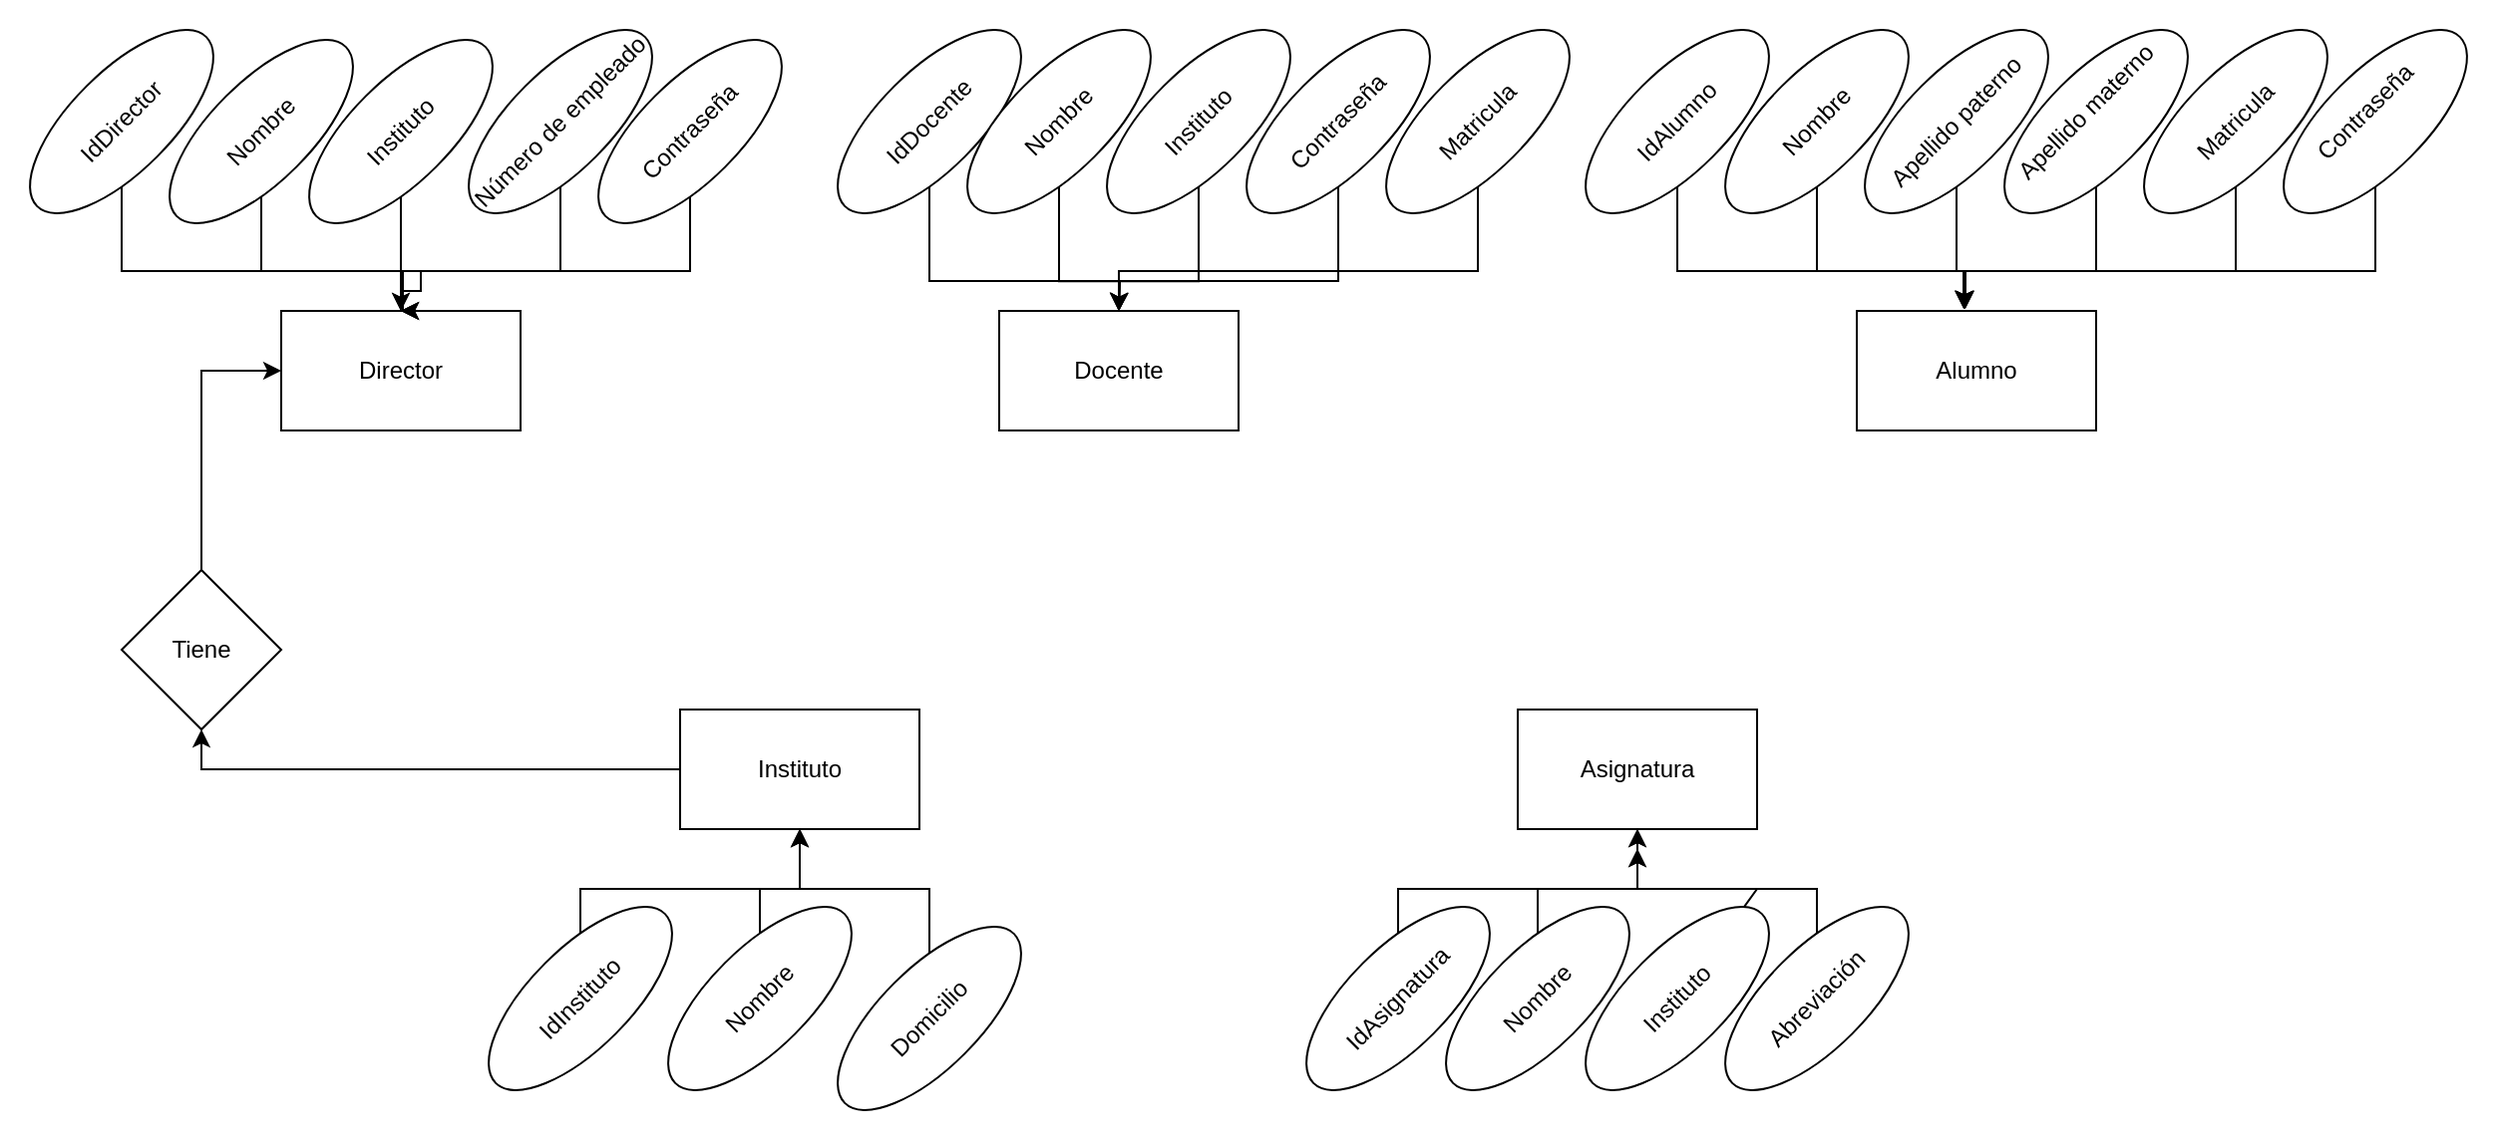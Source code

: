 <mxfile version="22.1.7" type="github">
  <diagram id="R2lEEEUBdFMjLlhIrx00" name="Page-1">
    <mxGraphModel dx="1323" dy="1803" grid="1" gridSize="10" guides="1" tooltips="1" connect="1" arrows="1" fold="1" page="1" pageScale="1" pageWidth="850" pageHeight="1100" math="0" shadow="0" extFonts="Permanent Marker^https://fonts.googleapis.com/css?family=Permanent+Marker">
      <root>
        <mxCell id="0" />
        <mxCell id="1" parent="0" />
        <mxCell id="XWyj95alX0yVlM_vTiqt-1" value="Director " style="rounded=0;whiteSpace=wrap;html=1;" vertex="1" parent="1">
          <mxGeometry x="160" y="140" width="120" height="60" as="geometry" />
        </mxCell>
        <mxCell id="XWyj95alX0yVlM_vTiqt-7" style="edgeStyle=orthogonalEdgeStyle;rounded=0;orthogonalLoop=1;jettySize=auto;html=1;entryX=0.5;entryY=0;entryDx=0;entryDy=0;" edge="1" parent="1" source="XWyj95alX0yVlM_vTiqt-2" target="XWyj95alX0yVlM_vTiqt-1">
          <mxGeometry relative="1" as="geometry">
            <Array as="points">
              <mxPoint x="80" y="120" />
              <mxPoint x="220" y="120" />
            </Array>
          </mxGeometry>
        </mxCell>
        <mxCell id="XWyj95alX0yVlM_vTiqt-2" value="IdDirector " style="ellipse;whiteSpace=wrap;html=1;rotation=-45;" vertex="1" parent="1">
          <mxGeometry x="20" y="20" width="120" height="50" as="geometry" />
        </mxCell>
        <mxCell id="XWyj95alX0yVlM_vTiqt-12" style="edgeStyle=orthogonalEdgeStyle;rounded=0;orthogonalLoop=1;jettySize=auto;html=1;" edge="1" parent="1" source="XWyj95alX0yVlM_vTiqt-3">
          <mxGeometry relative="1" as="geometry">
            <mxPoint x="220.0" y="140" as="targetPoint" />
            <Array as="points">
              <mxPoint x="150" y="120" />
              <mxPoint x="230" y="120" />
              <mxPoint x="230" y="130" />
              <mxPoint x="221" y="130" />
              <mxPoint x="221" y="140" />
            </Array>
          </mxGeometry>
        </mxCell>
        <mxCell id="XWyj95alX0yVlM_vTiqt-3" value="Nombre" style="ellipse;whiteSpace=wrap;html=1;rotation=-45;" vertex="1" parent="1">
          <mxGeometry x="90" y="25" width="120" height="50" as="geometry" />
        </mxCell>
        <mxCell id="XWyj95alX0yVlM_vTiqt-9" style="edgeStyle=orthogonalEdgeStyle;rounded=0;orthogonalLoop=1;jettySize=auto;html=1;" edge="1" parent="1" source="XWyj95alX0yVlM_vTiqt-4">
          <mxGeometry relative="1" as="geometry">
            <mxPoint x="220" y="140" as="targetPoint" />
          </mxGeometry>
        </mxCell>
        <mxCell id="XWyj95alX0yVlM_vTiqt-4" value="Instituto" style="ellipse;whiteSpace=wrap;html=1;rotation=-45;" vertex="1" parent="1">
          <mxGeometry x="160" y="25" width="120" height="50" as="geometry" />
        </mxCell>
        <mxCell id="XWyj95alX0yVlM_vTiqt-10" style="edgeStyle=orthogonalEdgeStyle;rounded=0;orthogonalLoop=1;jettySize=auto;html=1;" edge="1" parent="1" source="XWyj95alX0yVlM_vTiqt-5">
          <mxGeometry relative="1" as="geometry">
            <mxPoint x="220" y="140" as="targetPoint" />
            <Array as="points">
              <mxPoint x="300" y="120" />
              <mxPoint x="220" y="120" />
              <mxPoint x="220" y="125" />
              <mxPoint x="221" y="125" />
            </Array>
          </mxGeometry>
        </mxCell>
        <mxCell id="XWyj95alX0yVlM_vTiqt-5" value="Número de empleado " style="ellipse;whiteSpace=wrap;html=1;rotation=-45;" vertex="1" parent="1">
          <mxGeometry x="240" y="20" width="120" height="50" as="geometry" />
        </mxCell>
        <mxCell id="XWyj95alX0yVlM_vTiqt-11" style="edgeStyle=orthogonalEdgeStyle;rounded=0;orthogonalLoop=1;jettySize=auto;html=1;" edge="1" parent="1" source="XWyj95alX0yVlM_vTiqt-6">
          <mxGeometry relative="1" as="geometry">
            <mxPoint x="220" y="140" as="targetPoint" />
            <Array as="points">
              <mxPoint x="365" y="120" />
              <mxPoint x="221" y="120" />
            </Array>
          </mxGeometry>
        </mxCell>
        <mxCell id="XWyj95alX0yVlM_vTiqt-6" value="Contraseña " style="ellipse;whiteSpace=wrap;html=1;rotation=-45;" vertex="1" parent="1">
          <mxGeometry x="305" y="25" width="120" height="50" as="geometry" />
        </mxCell>
        <mxCell id="XWyj95alX0yVlM_vTiqt-13" value="&lt;div&gt;Docente &lt;br&gt;&lt;/div&gt;" style="rounded=0;whiteSpace=wrap;html=1;" vertex="1" parent="1">
          <mxGeometry x="520" y="140" width="120" height="60" as="geometry" />
        </mxCell>
        <mxCell id="XWyj95alX0yVlM_vTiqt-19" style="edgeStyle=orthogonalEdgeStyle;rounded=0;orthogonalLoop=1;jettySize=auto;html=1;" edge="1" parent="1" source="XWyj95alX0yVlM_vTiqt-14" target="XWyj95alX0yVlM_vTiqt-13">
          <mxGeometry relative="1" as="geometry">
            <Array as="points">
              <mxPoint x="485" y="125" />
              <mxPoint x="580" y="125" />
            </Array>
          </mxGeometry>
        </mxCell>
        <mxCell id="XWyj95alX0yVlM_vTiqt-14" value="IdDocente" style="ellipse;whiteSpace=wrap;html=1;rotation=-45;" vertex="1" parent="1">
          <mxGeometry x="425" y="20" width="120" height="50" as="geometry" />
        </mxCell>
        <mxCell id="XWyj95alX0yVlM_vTiqt-20" style="edgeStyle=orthogonalEdgeStyle;rounded=0;orthogonalLoop=1;jettySize=auto;html=1;" edge="1" parent="1" source="XWyj95alX0yVlM_vTiqt-15">
          <mxGeometry relative="1" as="geometry">
            <mxPoint x="580" y="140" as="targetPoint" />
          </mxGeometry>
        </mxCell>
        <mxCell id="XWyj95alX0yVlM_vTiqt-15" value="Nombre" style="ellipse;whiteSpace=wrap;html=1;rotation=-45;" vertex="1" parent="1">
          <mxGeometry x="490" y="20" width="120" height="50" as="geometry" />
        </mxCell>
        <mxCell id="XWyj95alX0yVlM_vTiqt-21" style="edgeStyle=orthogonalEdgeStyle;rounded=0;orthogonalLoop=1;jettySize=auto;html=1;" edge="1" parent="1" source="XWyj95alX0yVlM_vTiqt-16">
          <mxGeometry relative="1" as="geometry">
            <mxPoint x="580" y="140" as="targetPoint" />
          </mxGeometry>
        </mxCell>
        <mxCell id="XWyj95alX0yVlM_vTiqt-16" value="Instituto" style="ellipse;whiteSpace=wrap;html=1;rotation=-45;" vertex="1" parent="1">
          <mxGeometry x="560" y="20" width="120" height="50" as="geometry" />
        </mxCell>
        <mxCell id="XWyj95alX0yVlM_vTiqt-46" style="edgeStyle=orthogonalEdgeStyle;rounded=0;orthogonalLoop=1;jettySize=auto;html=1;entryX=0.5;entryY=0;entryDx=0;entryDy=0;" edge="1" parent="1" source="XWyj95alX0yVlM_vTiqt-17" target="XWyj95alX0yVlM_vTiqt-13">
          <mxGeometry relative="1" as="geometry">
            <Array as="points">
              <mxPoint x="690" y="125" />
              <mxPoint x="580" y="125" />
            </Array>
          </mxGeometry>
        </mxCell>
        <mxCell id="XWyj95alX0yVlM_vTiqt-17" value="Contraseña" style="ellipse;whiteSpace=wrap;html=1;rotation=-45;" vertex="1" parent="1">
          <mxGeometry x="630" y="20" width="120" height="50" as="geometry" />
        </mxCell>
        <mxCell id="XWyj95alX0yVlM_vTiqt-50" style="edgeStyle=orthogonalEdgeStyle;rounded=0;orthogonalLoop=1;jettySize=auto;html=1;entryX=0.5;entryY=0;entryDx=0;entryDy=0;" edge="1" parent="1" source="XWyj95alX0yVlM_vTiqt-18" target="XWyj95alX0yVlM_vTiqt-13">
          <mxGeometry relative="1" as="geometry">
            <Array as="points">
              <mxPoint x="760" y="120" />
              <mxPoint x="580" y="120" />
            </Array>
          </mxGeometry>
        </mxCell>
        <mxCell id="XWyj95alX0yVlM_vTiqt-18" value="Matricula " style="ellipse;whiteSpace=wrap;html=1;rotation=-45;" vertex="1" parent="1">
          <mxGeometry x="700" y="20" width="120" height="50" as="geometry" />
        </mxCell>
        <mxCell id="XWyj95alX0yVlM_vTiqt-30" value="Alumno " style="rounded=0;whiteSpace=wrap;html=1;" vertex="1" parent="1">
          <mxGeometry x="950" y="140" width="120" height="60" as="geometry" />
        </mxCell>
        <mxCell id="XWyj95alX0yVlM_vTiqt-31" value="IdAlumno" style="ellipse;whiteSpace=wrap;html=1;rotation=-45;" vertex="1" parent="1">
          <mxGeometry x="800" y="20" width="120" height="50" as="geometry" />
        </mxCell>
        <mxCell id="XWyj95alX0yVlM_vTiqt-32" value="Nombre " style="ellipse;whiteSpace=wrap;html=1;rotation=-45;" vertex="1" parent="1">
          <mxGeometry x="870" y="20" width="120" height="50" as="geometry" />
        </mxCell>
        <mxCell id="XWyj95alX0yVlM_vTiqt-33" value="Apellido paterno " style="ellipse;whiteSpace=wrap;html=1;rotation=-45;" vertex="1" parent="1">
          <mxGeometry x="940" y="20" width="120" height="50" as="geometry" />
        </mxCell>
        <mxCell id="XWyj95alX0yVlM_vTiqt-34" value="&lt;div&gt;Contraseña&lt;/div&gt;&lt;div&gt;&lt;br&gt;&lt;/div&gt;" style="ellipse;whiteSpace=wrap;html=1;rotation=-45;" vertex="1" parent="1">
          <mxGeometry x="1150" y="20" width="120" height="50" as="geometry" />
        </mxCell>
        <mxCell id="XWyj95alX0yVlM_vTiqt-35" value="Matricula " style="ellipse;whiteSpace=wrap;html=1;rotation=-45;" vertex="1" parent="1">
          <mxGeometry x="1080" y="20" width="120" height="50" as="geometry" />
        </mxCell>
        <mxCell id="XWyj95alX0yVlM_vTiqt-36" value="&lt;div&gt;Apellido materno &lt;br&gt;&lt;/div&gt;&lt;div&gt;&lt;br&gt;&lt;/div&gt;" style="ellipse;whiteSpace=wrap;html=1;rotation=-45;" vertex="1" parent="1">
          <mxGeometry x="1010" y="20" width="120" height="50" as="geometry" />
        </mxCell>
        <mxCell id="XWyj95alX0yVlM_vTiqt-38" style="edgeStyle=orthogonalEdgeStyle;rounded=0;orthogonalLoop=1;jettySize=auto;html=1;entryX=0.449;entryY=-0.019;entryDx=0;entryDy=0;entryPerimeter=0;" edge="1" parent="1" source="XWyj95alX0yVlM_vTiqt-31" target="XWyj95alX0yVlM_vTiqt-30">
          <mxGeometry relative="1" as="geometry">
            <Array as="points">
              <mxPoint x="860" y="120" />
              <mxPoint x="1004" y="120" />
            </Array>
          </mxGeometry>
        </mxCell>
        <mxCell id="XWyj95alX0yVlM_vTiqt-40" style="edgeStyle=orthogonalEdgeStyle;rounded=0;orthogonalLoop=1;jettySize=auto;html=1;entryX=0.45;entryY=-0.017;entryDx=0;entryDy=0;entryPerimeter=0;" edge="1" parent="1" source="XWyj95alX0yVlM_vTiqt-32" target="XWyj95alX0yVlM_vTiqt-30">
          <mxGeometry relative="1" as="geometry">
            <Array as="points">
              <mxPoint x="930" y="120" />
              <mxPoint x="1004" y="120" />
            </Array>
          </mxGeometry>
        </mxCell>
        <mxCell id="XWyj95alX0yVlM_vTiqt-42" style="edgeStyle=orthogonalEdgeStyle;rounded=0;orthogonalLoop=1;jettySize=auto;html=1;entryX=0.453;entryY=-0.017;entryDx=0;entryDy=0;entryPerimeter=0;" edge="1" parent="1" source="XWyj95alX0yVlM_vTiqt-33" target="XWyj95alX0yVlM_vTiqt-30">
          <mxGeometry relative="1" as="geometry">
            <Array as="points">
              <mxPoint x="1000" y="120" />
              <mxPoint x="1004" y="120" />
            </Array>
          </mxGeometry>
        </mxCell>
        <mxCell id="XWyj95alX0yVlM_vTiqt-43" style="edgeStyle=orthogonalEdgeStyle;rounded=0;orthogonalLoop=1;jettySize=auto;html=1;entryX=0.453;entryY=-0.017;entryDx=0;entryDy=0;entryPerimeter=0;" edge="1" parent="1" source="XWyj95alX0yVlM_vTiqt-36" target="XWyj95alX0yVlM_vTiqt-30">
          <mxGeometry relative="1" as="geometry">
            <Array as="points">
              <mxPoint x="1070" y="120" />
              <mxPoint x="1004" y="120" />
            </Array>
          </mxGeometry>
        </mxCell>
        <mxCell id="XWyj95alX0yVlM_vTiqt-44" style="edgeStyle=orthogonalEdgeStyle;rounded=0;orthogonalLoop=1;jettySize=auto;html=1;entryX=0.447;entryY=-0.017;entryDx=0;entryDy=0;entryPerimeter=0;" edge="1" parent="1" source="XWyj95alX0yVlM_vTiqt-35" target="XWyj95alX0yVlM_vTiqt-30">
          <mxGeometry relative="1" as="geometry">
            <Array as="points">
              <mxPoint x="1140" y="120" />
              <mxPoint x="1004" y="120" />
            </Array>
          </mxGeometry>
        </mxCell>
        <mxCell id="XWyj95alX0yVlM_vTiqt-45" style="edgeStyle=orthogonalEdgeStyle;rounded=0;orthogonalLoop=1;jettySize=auto;html=1;entryX=0.447;entryY=-0.017;entryDx=0;entryDy=0;entryPerimeter=0;" edge="1" parent="1" source="XWyj95alX0yVlM_vTiqt-34" target="XWyj95alX0yVlM_vTiqt-30">
          <mxGeometry relative="1" as="geometry">
            <Array as="points">
              <mxPoint x="1210" y="120" />
              <mxPoint x="1004" y="120" />
            </Array>
          </mxGeometry>
        </mxCell>
        <mxCell id="XWyj95alX0yVlM_vTiqt-71" style="edgeStyle=orthogonalEdgeStyle;rounded=0;orthogonalLoop=1;jettySize=auto;html=1;exitX=0;exitY=0.5;exitDx=0;exitDy=0;entryX=0.5;entryY=1;entryDx=0;entryDy=0;" edge="1" parent="1" source="XWyj95alX0yVlM_vTiqt-52" target="XWyj95alX0yVlM_vTiqt-70">
          <mxGeometry relative="1" as="geometry" />
        </mxCell>
        <mxCell id="XWyj95alX0yVlM_vTiqt-52" value="Instituto" style="rounded=0;whiteSpace=wrap;html=1;" vertex="1" parent="1">
          <mxGeometry x="360" y="340" width="120" height="60" as="geometry" />
        </mxCell>
        <mxCell id="XWyj95alX0yVlM_vTiqt-57" style="edgeStyle=orthogonalEdgeStyle;rounded=0;orthogonalLoop=1;jettySize=auto;html=1;entryX=0.5;entryY=1;entryDx=0;entryDy=0;" edge="1" parent="1" source="XWyj95alX0yVlM_vTiqt-53" target="XWyj95alX0yVlM_vTiqt-52">
          <mxGeometry relative="1" as="geometry">
            <mxPoint x="420" y="410" as="targetPoint" />
            <Array as="points">
              <mxPoint x="310" y="430" />
              <mxPoint x="420" y="430" />
            </Array>
          </mxGeometry>
        </mxCell>
        <mxCell id="XWyj95alX0yVlM_vTiqt-53" value="&lt;div&gt;IdInstituto&lt;/div&gt;" style="ellipse;whiteSpace=wrap;html=1;rotation=-45;" vertex="1" parent="1">
          <mxGeometry x="250" y="460" width="120" height="50" as="geometry" />
        </mxCell>
        <mxCell id="XWyj95alX0yVlM_vTiqt-60" style="edgeStyle=orthogonalEdgeStyle;rounded=0;orthogonalLoop=1;jettySize=auto;html=1;" edge="1" parent="1" source="XWyj95alX0yVlM_vTiqt-55">
          <mxGeometry relative="1" as="geometry">
            <mxPoint x="420" y="400" as="targetPoint" />
            <Array as="points">
              <mxPoint x="400" y="430" />
              <mxPoint x="420" y="430" />
            </Array>
          </mxGeometry>
        </mxCell>
        <mxCell id="XWyj95alX0yVlM_vTiqt-55" value="Nombre" style="ellipse;whiteSpace=wrap;html=1;rotation=-45;" vertex="1" parent="1">
          <mxGeometry x="340" y="460" width="120" height="50" as="geometry" />
        </mxCell>
        <mxCell id="XWyj95alX0yVlM_vTiqt-59" style="edgeStyle=orthogonalEdgeStyle;rounded=0;orthogonalLoop=1;jettySize=auto;html=1;entryX=0.5;entryY=1;entryDx=0;entryDy=0;" edge="1" parent="1" source="XWyj95alX0yVlM_vTiqt-56" target="XWyj95alX0yVlM_vTiqt-52">
          <mxGeometry relative="1" as="geometry">
            <Array as="points">
              <mxPoint x="485" y="430" />
              <mxPoint x="420" y="430" />
            </Array>
          </mxGeometry>
        </mxCell>
        <mxCell id="XWyj95alX0yVlM_vTiqt-56" value="Domicilio" style="ellipse;whiteSpace=wrap;html=1;rotation=-45;" vertex="1" parent="1">
          <mxGeometry x="425" y="470" width="120" height="50" as="geometry" />
        </mxCell>
        <mxCell id="XWyj95alX0yVlM_vTiqt-61" value="Asignatura" style="rounded=0;whiteSpace=wrap;html=1;" vertex="1" parent="1">
          <mxGeometry x="780" y="340" width="120" height="60" as="geometry" />
        </mxCell>
        <mxCell id="XWyj95alX0yVlM_vTiqt-66" style="edgeStyle=orthogonalEdgeStyle;rounded=0;orthogonalLoop=1;jettySize=auto;html=1;" edge="1" parent="1" source="XWyj95alX0yVlM_vTiqt-62">
          <mxGeometry relative="1" as="geometry">
            <mxPoint x="840" y="410" as="targetPoint" />
            <Array as="points">
              <mxPoint x="720" y="430" />
              <mxPoint x="840" y="430" />
            </Array>
          </mxGeometry>
        </mxCell>
        <mxCell id="XWyj95alX0yVlM_vTiqt-62" value="&lt;div&gt;IdAsignatura&lt;/div&gt;" style="ellipse;whiteSpace=wrap;html=1;rotation=-45;" vertex="1" parent="1">
          <mxGeometry x="660" y="460" width="120" height="50" as="geometry" />
        </mxCell>
        <mxCell id="XWyj95alX0yVlM_vTiqt-67" style="edgeStyle=orthogonalEdgeStyle;rounded=0;orthogonalLoop=1;jettySize=auto;html=1;" edge="1" parent="1" source="XWyj95alX0yVlM_vTiqt-63">
          <mxGeometry relative="1" as="geometry">
            <mxPoint x="840" y="400" as="targetPoint" />
            <Array as="points">
              <mxPoint x="790" y="430" />
              <mxPoint x="840" y="430" />
            </Array>
          </mxGeometry>
        </mxCell>
        <mxCell id="XWyj95alX0yVlM_vTiqt-63" value="&lt;div&gt;Nombre&lt;/div&gt;" style="ellipse;whiteSpace=wrap;html=1;rotation=-45;" vertex="1" parent="1">
          <mxGeometry x="730" y="460" width="120" height="50" as="geometry" />
        </mxCell>
        <mxCell id="XWyj95alX0yVlM_vTiqt-68" value="" style="edgeStyle=orthogonalEdgeStyle;rounded=0;orthogonalLoop=1;jettySize=auto;html=1;" edge="1" parent="1" source="XWyj95alX0yVlM_vTiqt-64" target="XWyj95alX0yVlM_vTiqt-61">
          <mxGeometry relative="1" as="geometry">
            <Array as="points">
              <mxPoint x="900" y="430" />
              <mxPoint x="840" y="430" />
            </Array>
          </mxGeometry>
        </mxCell>
        <mxCell id="XWyj95alX0yVlM_vTiqt-64" value="Instituto" style="ellipse;whiteSpace=wrap;html=1;rotation=-45;" vertex="1" parent="1">
          <mxGeometry x="800" y="460" width="120" height="50" as="geometry" />
        </mxCell>
        <mxCell id="XWyj95alX0yVlM_vTiqt-69" style="edgeStyle=orthogonalEdgeStyle;rounded=0;orthogonalLoop=1;jettySize=auto;html=1;" edge="1" parent="1" source="XWyj95alX0yVlM_vTiqt-65">
          <mxGeometry relative="1" as="geometry">
            <mxPoint x="840" y="410" as="targetPoint" />
            <Array as="points">
              <mxPoint x="930" y="430" />
              <mxPoint x="840" y="430" />
            </Array>
          </mxGeometry>
        </mxCell>
        <mxCell id="XWyj95alX0yVlM_vTiqt-65" value="Abreviación" style="ellipse;whiteSpace=wrap;html=1;rotation=-45;" vertex="1" parent="1">
          <mxGeometry x="870" y="460" width="120" height="50" as="geometry" />
        </mxCell>
        <mxCell id="XWyj95alX0yVlM_vTiqt-72" style="edgeStyle=orthogonalEdgeStyle;rounded=0;orthogonalLoop=1;jettySize=auto;html=1;exitX=0.5;exitY=0;exitDx=0;exitDy=0;entryX=0;entryY=0.5;entryDx=0;entryDy=0;" edge="1" parent="1" source="XWyj95alX0yVlM_vTiqt-70" target="XWyj95alX0yVlM_vTiqt-1">
          <mxGeometry relative="1" as="geometry" />
        </mxCell>
        <mxCell id="XWyj95alX0yVlM_vTiqt-70" value="Tiene" style="rhombus;whiteSpace=wrap;html=1;" vertex="1" parent="1">
          <mxGeometry x="80" y="270" width="80" height="80" as="geometry" />
        </mxCell>
      </root>
    </mxGraphModel>
  </diagram>
</mxfile>
